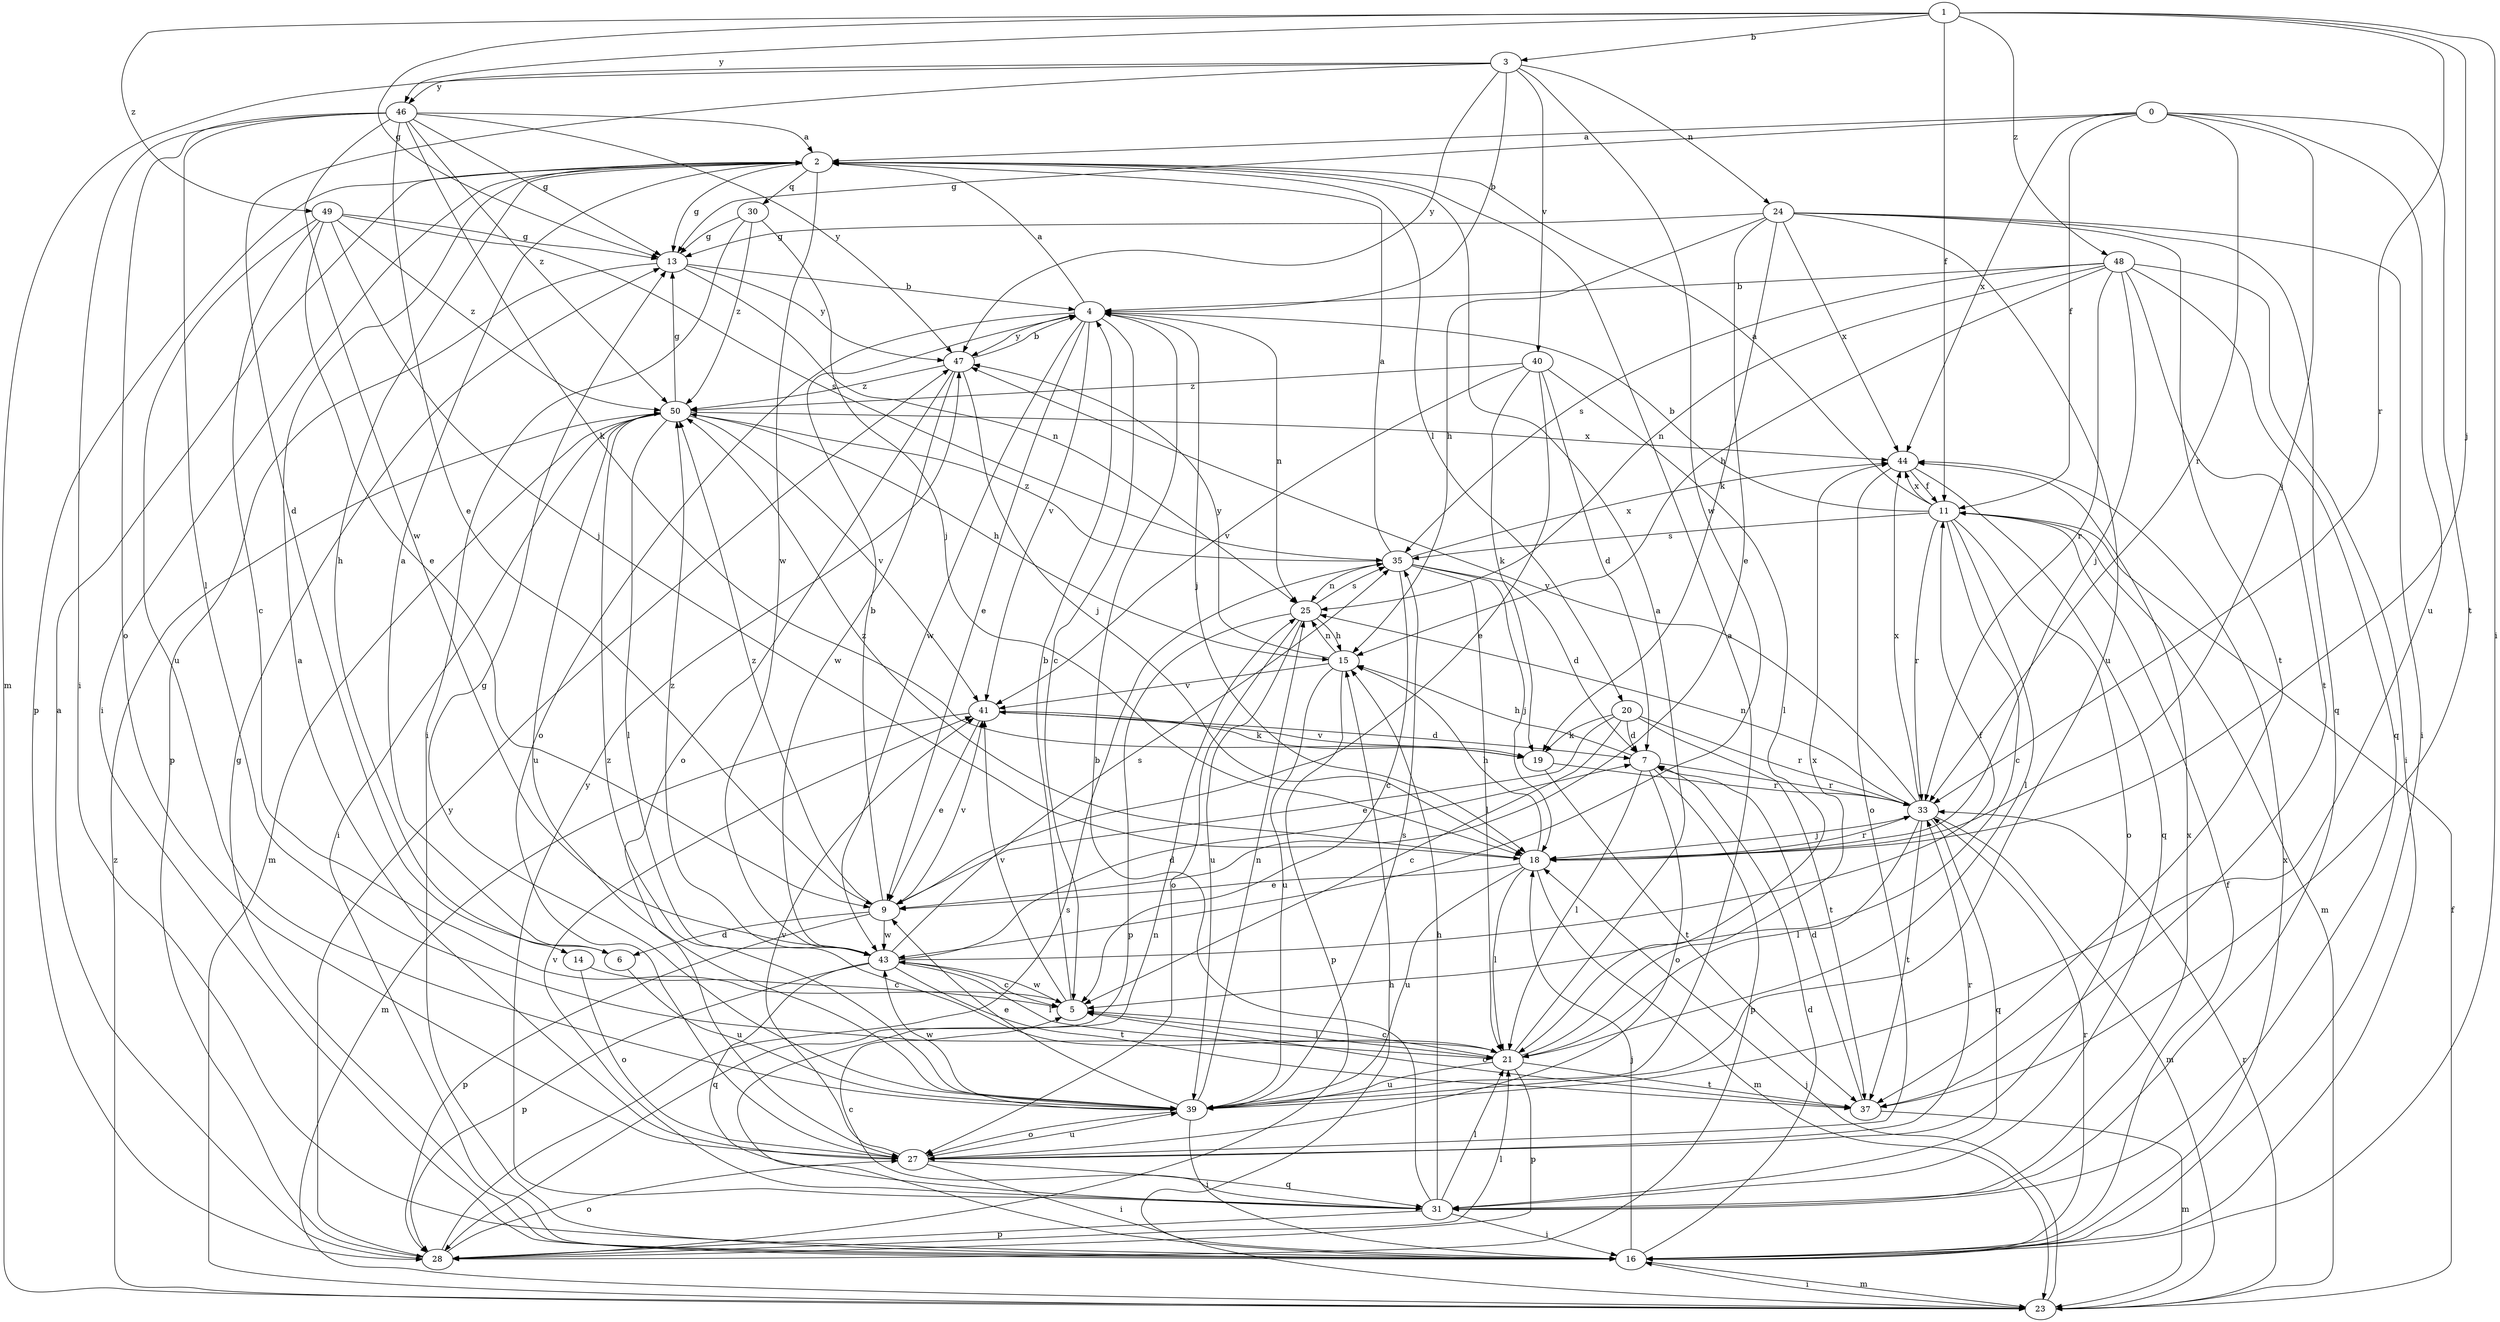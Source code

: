 strict digraph  {
0;
1;
2;
3;
4;
5;
6;
7;
9;
11;
13;
14;
15;
16;
18;
19;
20;
21;
23;
24;
25;
27;
28;
30;
31;
33;
35;
37;
39;
40;
41;
43;
44;
46;
47;
48;
49;
50;
0 -> 2  [label=a];
0 -> 11  [label=f];
0 -> 13  [label=g];
0 -> 18  [label=j];
0 -> 33  [label=r];
0 -> 37  [label=t];
0 -> 39  [label=u];
0 -> 44  [label=x];
1 -> 3  [label=b];
1 -> 11  [label=f];
1 -> 13  [label=g];
1 -> 16  [label=i];
1 -> 18  [label=j];
1 -> 33  [label=r];
1 -> 46  [label=y];
1 -> 48  [label=z];
1 -> 49  [label=z];
2 -> 13  [label=g];
2 -> 14  [label=h];
2 -> 16  [label=i];
2 -> 20  [label=l];
2 -> 28  [label=p];
2 -> 30  [label=q];
2 -> 43  [label=w];
3 -> 4  [label=b];
3 -> 6  [label=d];
3 -> 23  [label=m];
3 -> 24  [label=n];
3 -> 40  [label=v];
3 -> 43  [label=w];
3 -> 46  [label=y];
3 -> 47  [label=y];
4 -> 2  [label=a];
4 -> 5  [label=c];
4 -> 9  [label=e];
4 -> 18  [label=j];
4 -> 25  [label=n];
4 -> 27  [label=o];
4 -> 41  [label=v];
4 -> 43  [label=w];
4 -> 47  [label=y];
5 -> 4  [label=b];
5 -> 21  [label=l];
5 -> 41  [label=v];
5 -> 43  [label=w];
6 -> 2  [label=a];
6 -> 39  [label=u];
7 -> 15  [label=h];
7 -> 21  [label=l];
7 -> 27  [label=o];
7 -> 28  [label=p];
7 -> 33  [label=r];
9 -> 4  [label=b];
9 -> 6  [label=d];
9 -> 28  [label=p];
9 -> 41  [label=v];
9 -> 43  [label=w];
9 -> 50  [label=z];
11 -> 2  [label=a];
11 -> 4  [label=b];
11 -> 5  [label=c];
11 -> 21  [label=l];
11 -> 23  [label=m];
11 -> 27  [label=o];
11 -> 33  [label=r];
11 -> 35  [label=s];
11 -> 44  [label=x];
13 -> 4  [label=b];
13 -> 25  [label=n];
13 -> 28  [label=p];
13 -> 47  [label=y];
14 -> 5  [label=c];
14 -> 27  [label=o];
15 -> 25  [label=n];
15 -> 28  [label=p];
15 -> 39  [label=u];
15 -> 41  [label=v];
15 -> 47  [label=y];
16 -> 7  [label=d];
16 -> 11  [label=f];
16 -> 13  [label=g];
16 -> 18  [label=j];
16 -> 23  [label=m];
16 -> 25  [label=n];
16 -> 33  [label=r];
16 -> 44  [label=x];
18 -> 9  [label=e];
18 -> 15  [label=h];
18 -> 21  [label=l];
18 -> 23  [label=m];
18 -> 33  [label=r];
18 -> 39  [label=u];
18 -> 50  [label=z];
19 -> 33  [label=r];
19 -> 37  [label=t];
19 -> 41  [label=v];
20 -> 5  [label=c];
20 -> 7  [label=d];
20 -> 9  [label=e];
20 -> 19  [label=k];
20 -> 33  [label=r];
20 -> 37  [label=t];
21 -> 2  [label=a];
21 -> 5  [label=c];
21 -> 28  [label=p];
21 -> 37  [label=t];
21 -> 39  [label=u];
21 -> 44  [label=x];
23 -> 11  [label=f];
23 -> 15  [label=h];
23 -> 16  [label=i];
23 -> 18  [label=j];
23 -> 33  [label=r];
23 -> 50  [label=z];
24 -> 9  [label=e];
24 -> 13  [label=g];
24 -> 15  [label=h];
24 -> 16  [label=i];
24 -> 19  [label=k];
24 -> 31  [label=q];
24 -> 37  [label=t];
24 -> 39  [label=u];
24 -> 44  [label=x];
25 -> 15  [label=h];
25 -> 27  [label=o];
25 -> 28  [label=p];
25 -> 35  [label=s];
25 -> 39  [label=u];
27 -> 2  [label=a];
27 -> 16  [label=i];
27 -> 31  [label=q];
27 -> 33  [label=r];
27 -> 39  [label=u];
27 -> 41  [label=v];
28 -> 2  [label=a];
28 -> 21  [label=l];
28 -> 27  [label=o];
28 -> 35  [label=s];
28 -> 47  [label=y];
30 -> 13  [label=g];
30 -> 16  [label=i];
30 -> 18  [label=j];
30 -> 50  [label=z];
31 -> 4  [label=b];
31 -> 5  [label=c];
31 -> 15  [label=h];
31 -> 16  [label=i];
31 -> 21  [label=l];
31 -> 28  [label=p];
31 -> 41  [label=v];
31 -> 44  [label=x];
31 -> 47  [label=y];
33 -> 18  [label=j];
33 -> 21  [label=l];
33 -> 23  [label=m];
33 -> 25  [label=n];
33 -> 31  [label=q];
33 -> 37  [label=t];
33 -> 44  [label=x];
33 -> 47  [label=y];
35 -> 2  [label=a];
35 -> 5  [label=c];
35 -> 7  [label=d];
35 -> 18  [label=j];
35 -> 21  [label=l];
35 -> 25  [label=n];
35 -> 44  [label=x];
35 -> 50  [label=z];
37 -> 5  [label=c];
37 -> 7  [label=d];
37 -> 23  [label=m];
39 -> 2  [label=a];
39 -> 9  [label=e];
39 -> 13  [label=g];
39 -> 16  [label=i];
39 -> 25  [label=n];
39 -> 27  [label=o];
39 -> 35  [label=s];
39 -> 43  [label=w];
39 -> 50  [label=z];
40 -> 7  [label=d];
40 -> 9  [label=e];
40 -> 19  [label=k];
40 -> 21  [label=l];
40 -> 41  [label=v];
40 -> 50  [label=z];
41 -> 7  [label=d];
41 -> 9  [label=e];
41 -> 19  [label=k];
41 -> 23  [label=m];
43 -> 5  [label=c];
43 -> 7  [label=d];
43 -> 11  [label=f];
43 -> 21  [label=l];
43 -> 28  [label=p];
43 -> 31  [label=q];
43 -> 35  [label=s];
43 -> 37  [label=t];
43 -> 50  [label=z];
44 -> 11  [label=f];
44 -> 27  [label=o];
44 -> 31  [label=q];
46 -> 2  [label=a];
46 -> 9  [label=e];
46 -> 13  [label=g];
46 -> 16  [label=i];
46 -> 19  [label=k];
46 -> 21  [label=l];
46 -> 27  [label=o];
46 -> 43  [label=w];
46 -> 47  [label=y];
46 -> 50  [label=z];
47 -> 4  [label=b];
47 -> 18  [label=j];
47 -> 27  [label=o];
47 -> 43  [label=w];
47 -> 50  [label=z];
48 -> 4  [label=b];
48 -> 15  [label=h];
48 -> 16  [label=i];
48 -> 18  [label=j];
48 -> 25  [label=n];
48 -> 31  [label=q];
48 -> 33  [label=r];
48 -> 35  [label=s];
48 -> 37  [label=t];
49 -> 5  [label=c];
49 -> 9  [label=e];
49 -> 13  [label=g];
49 -> 18  [label=j];
49 -> 35  [label=s];
49 -> 39  [label=u];
49 -> 50  [label=z];
50 -> 13  [label=g];
50 -> 15  [label=h];
50 -> 16  [label=i];
50 -> 21  [label=l];
50 -> 23  [label=m];
50 -> 39  [label=u];
50 -> 41  [label=v];
50 -> 44  [label=x];
}
